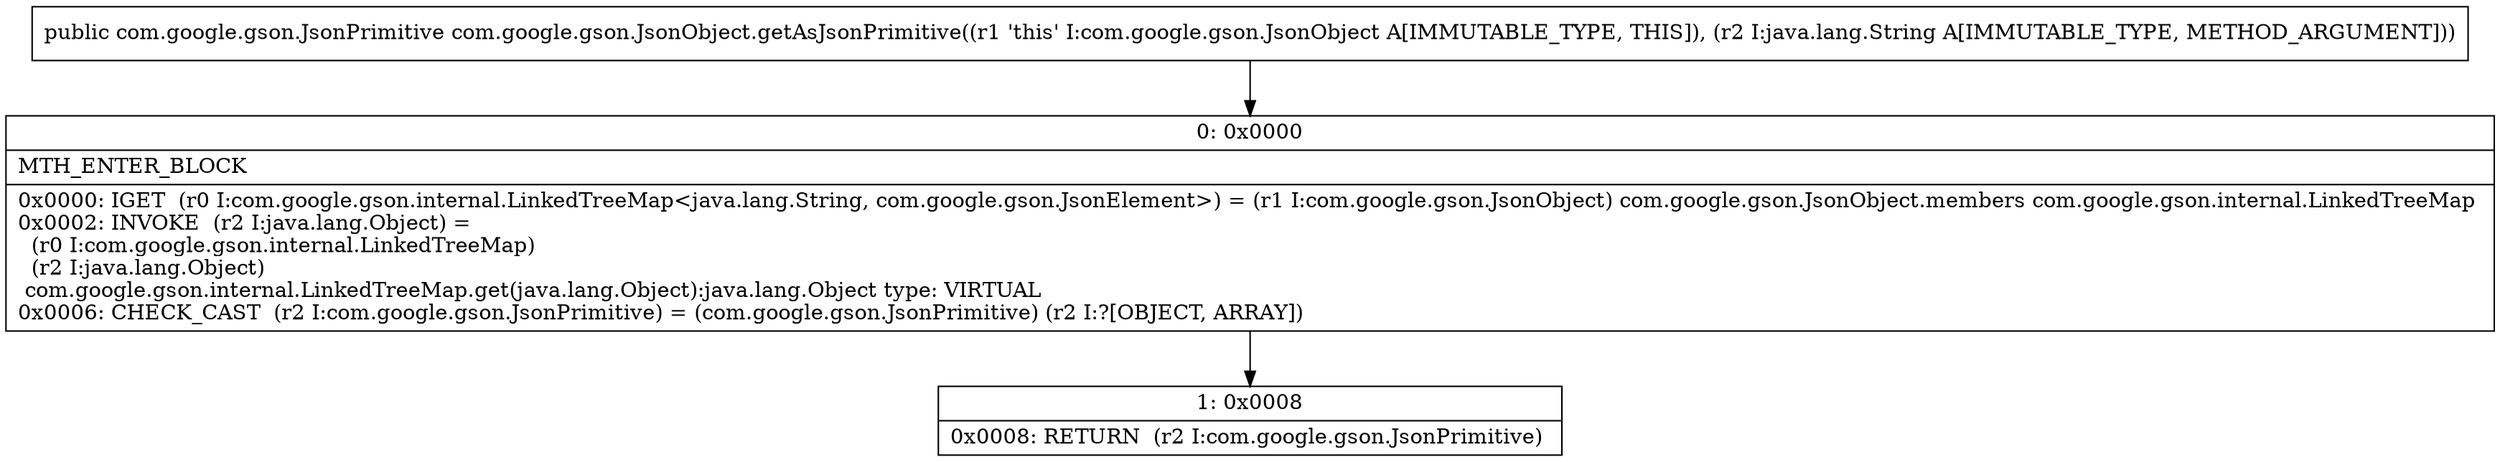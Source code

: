 digraph "CFG forcom.google.gson.JsonObject.getAsJsonPrimitive(Ljava\/lang\/String;)Lcom\/google\/gson\/JsonPrimitive;" {
Node_0 [shape=record,label="{0\:\ 0x0000|MTH_ENTER_BLOCK\l|0x0000: IGET  (r0 I:com.google.gson.internal.LinkedTreeMap\<java.lang.String, com.google.gson.JsonElement\>) = (r1 I:com.google.gson.JsonObject) com.google.gson.JsonObject.members com.google.gson.internal.LinkedTreeMap \l0x0002: INVOKE  (r2 I:java.lang.Object) = \l  (r0 I:com.google.gson.internal.LinkedTreeMap)\l  (r2 I:java.lang.Object)\l com.google.gson.internal.LinkedTreeMap.get(java.lang.Object):java.lang.Object type: VIRTUAL \l0x0006: CHECK_CAST  (r2 I:com.google.gson.JsonPrimitive) = (com.google.gson.JsonPrimitive) (r2 I:?[OBJECT, ARRAY]) \l}"];
Node_1 [shape=record,label="{1\:\ 0x0008|0x0008: RETURN  (r2 I:com.google.gson.JsonPrimitive) \l}"];
MethodNode[shape=record,label="{public com.google.gson.JsonPrimitive com.google.gson.JsonObject.getAsJsonPrimitive((r1 'this' I:com.google.gson.JsonObject A[IMMUTABLE_TYPE, THIS]), (r2 I:java.lang.String A[IMMUTABLE_TYPE, METHOD_ARGUMENT])) }"];
MethodNode -> Node_0;
Node_0 -> Node_1;
}

